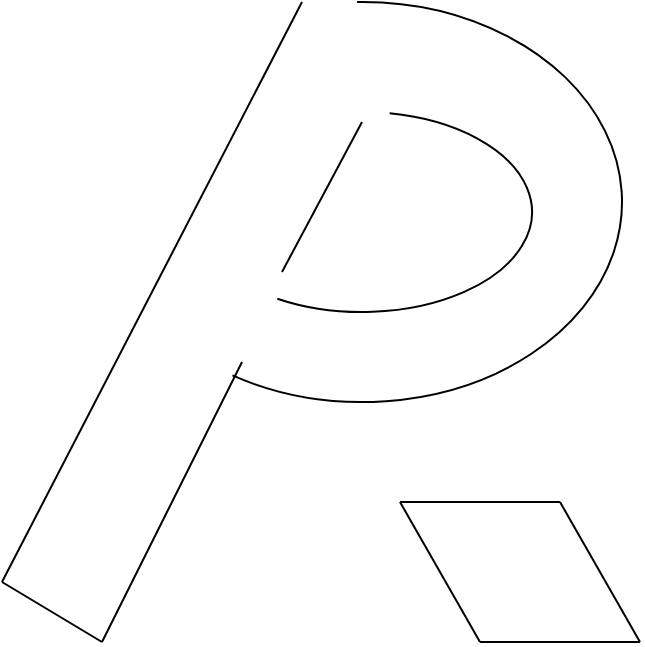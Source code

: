 <mxfile version="18.1.3" type="github">
  <diagram id="VqEWtw8ykpLOxfL0Jpxg" name="Page-1">
    <mxGraphModel dx="1666" dy="769" grid="1" gridSize="10" guides="1" tooltips="1" connect="1" arrows="1" fold="1" page="1" pageScale="1" pageWidth="850" pageHeight="1100" math="0" shadow="0">
      <root>
        <mxCell id="0" />
        <mxCell id="1" parent="0" />
        <mxCell id="mB33y_r5mQssguBAfcBG-3" value="" style="verticalLabelPosition=bottom;verticalAlign=top;html=1;shape=mxgraph.basic.arc;startAngle=0.997;endAngle=0.583;" parent="1" vertex="1">
          <mxGeometry x="370" y="40" width="260" height="200" as="geometry" />
        </mxCell>
        <mxCell id="mB33y_r5mQssguBAfcBG-1" value="" style="endArrow=none;html=1;" parent="1" edge="1">
          <mxGeometry width="50" height="50" relative="1" as="geometry">
            <mxPoint x="320" y="330" as="sourcePoint" />
            <mxPoint x="470" y="40" as="targetPoint" />
          </mxGeometry>
        </mxCell>
        <mxCell id="mB33y_r5mQssguBAfcBG-2" value="" style="verticalLabelPosition=bottom;verticalAlign=top;html=1;shape=mxgraph.basic.arc;startAngle=0.026;endAngle=0.583;" parent="1" vertex="1">
          <mxGeometry x="415" y="95" width="170" height="100" as="geometry" />
        </mxCell>
        <mxCell id="mB33y_r5mQssguBAfcBG-4" value="" style="endArrow=none;html=1;" parent="1" edge="1">
          <mxGeometry width="50" height="50" relative="1" as="geometry">
            <mxPoint x="370" y="360" as="sourcePoint" />
            <mxPoint x="440" y="220" as="targetPoint" />
          </mxGeometry>
        </mxCell>
        <mxCell id="mB33y_r5mQssguBAfcBG-6" value="" style="endArrow=none;html=1;" parent="1" edge="1">
          <mxGeometry width="50" height="50" relative="1" as="geometry">
            <mxPoint x="370" y="360" as="sourcePoint" />
            <mxPoint x="320" y="330" as="targetPoint" />
          </mxGeometry>
        </mxCell>
        <mxCell id="mB33y_r5mQssguBAfcBG-7" value="" style="endArrow=none;html=1;" parent="1" edge="1">
          <mxGeometry width="50" height="50" relative="1" as="geometry">
            <mxPoint x="519" y="290" as="sourcePoint" />
            <mxPoint x="599" y="290" as="targetPoint" />
          </mxGeometry>
        </mxCell>
        <mxCell id="mB33y_r5mQssguBAfcBG-8" value="" style="endArrow=none;html=1;" parent="1" edge="1">
          <mxGeometry width="50" height="50" relative="1" as="geometry">
            <mxPoint x="559" y="360" as="sourcePoint" />
            <mxPoint x="519" y="290" as="targetPoint" />
          </mxGeometry>
        </mxCell>
        <mxCell id="mB33y_r5mQssguBAfcBG-9" value="" style="endArrow=none;html=1;" parent="1" edge="1">
          <mxGeometry width="50" height="50" relative="1" as="geometry">
            <mxPoint x="559" y="360" as="sourcePoint" />
            <mxPoint x="639" y="360" as="targetPoint" />
          </mxGeometry>
        </mxCell>
        <mxCell id="mB33y_r5mQssguBAfcBG-11" value="" style="endArrow=none;html=1;" parent="1" edge="1">
          <mxGeometry width="50" height="50" relative="1" as="geometry">
            <mxPoint x="639" y="360" as="sourcePoint" />
            <mxPoint x="599" y="290" as="targetPoint" />
          </mxGeometry>
        </mxCell>
        <mxCell id="mB33y_r5mQssguBAfcBG-13" value="" style="endArrow=none;html=1;" parent="1" edge="1">
          <mxGeometry width="50" height="50" relative="1" as="geometry">
            <mxPoint x="460" y="175" as="sourcePoint" />
            <mxPoint x="500" y="100" as="targetPoint" />
          </mxGeometry>
        </mxCell>
      </root>
    </mxGraphModel>
  </diagram>
</mxfile>
